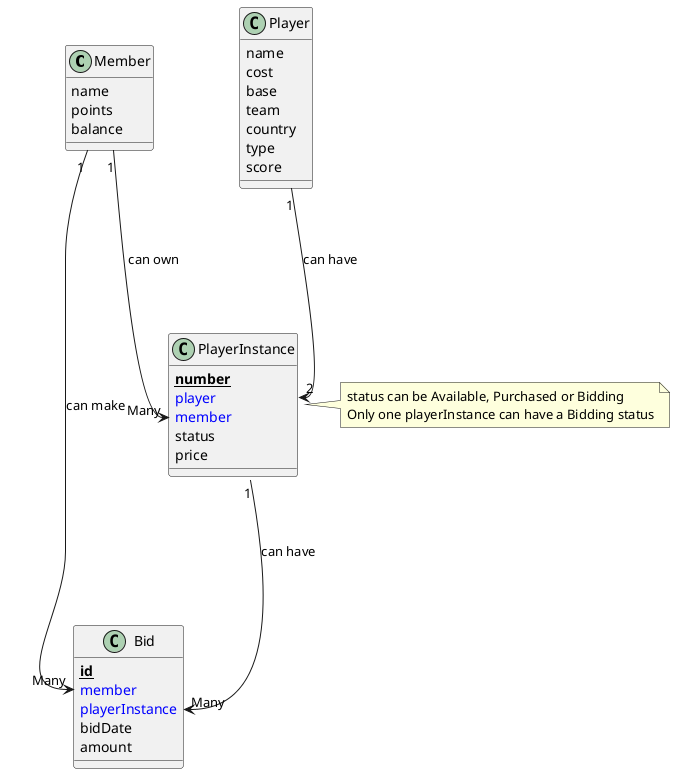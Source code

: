 @startuml
!define primary_key(x) <b><u>x</u></b>
!define foreign_key(x) <color:blue>x</color>
class Member {
    name
    points
    balance
}
class Player {
    name
    cost
    base
    team
    country
    type
    score
}

class PlayerInstance {
    primary_key(number)
    foreign_key(player)
    foreign_key(member)
    status
    price
}
note right
    status can be Available, Purchased or Bidding
    Only one playerInstance can have a Bidding status
end note


class Bid {
    primary_key(id)
    foreign_key(member)
    foreign_key(playerInstance)
    bidDate
    amount
}

Player "1" ---> "2" PlayerInstance::player : can have
Member "1" ---> "Many" PlayerInstance::member : can own
Member "1" ---> "Many" Bid::member: can make
PlayerInstance "1" ---> "Many" Bid::playerInstance : can have
@enduml